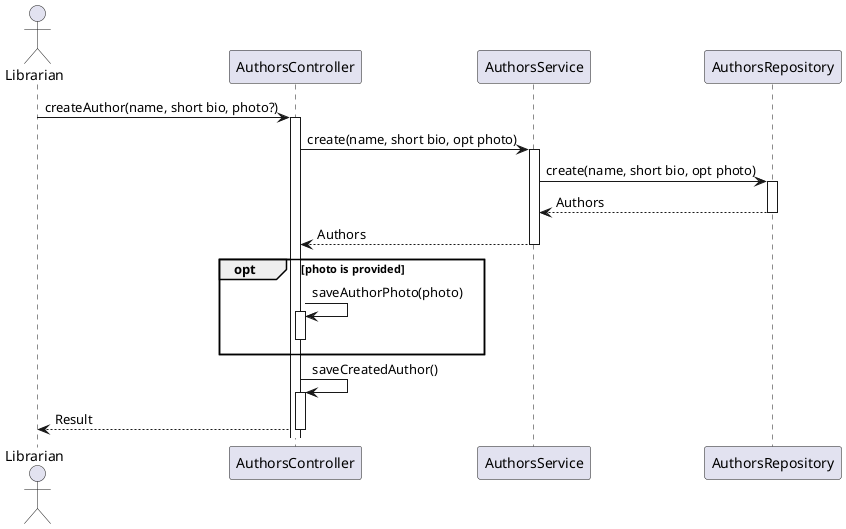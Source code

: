 @startuml

actor Librarian
participant "AuthorsController" as Controller
participant "AuthorsService" as Service
participant "AuthorsRepository" as Repository

Librarian -> Controller: createAuthor(name, short bio, photo?)
activate Controller
Controller -> Service: create(name, short bio, opt photo)
activate Service
Service -> Repository: create(name, short bio, opt photo)
activate Repository
Repository --> Service: Authors
deactivate Repository
Service --> Controller: Authors
deactivate Service

opt photo is provided
    Controller -> Controller: saveAuthorPhoto(photo)
    activate Controller
    deactivate Controller
end

Controller -> Controller: saveCreatedAuthor()
activate Controller
Controller --> Librarian: Result
deactivate Controller

@enduml
